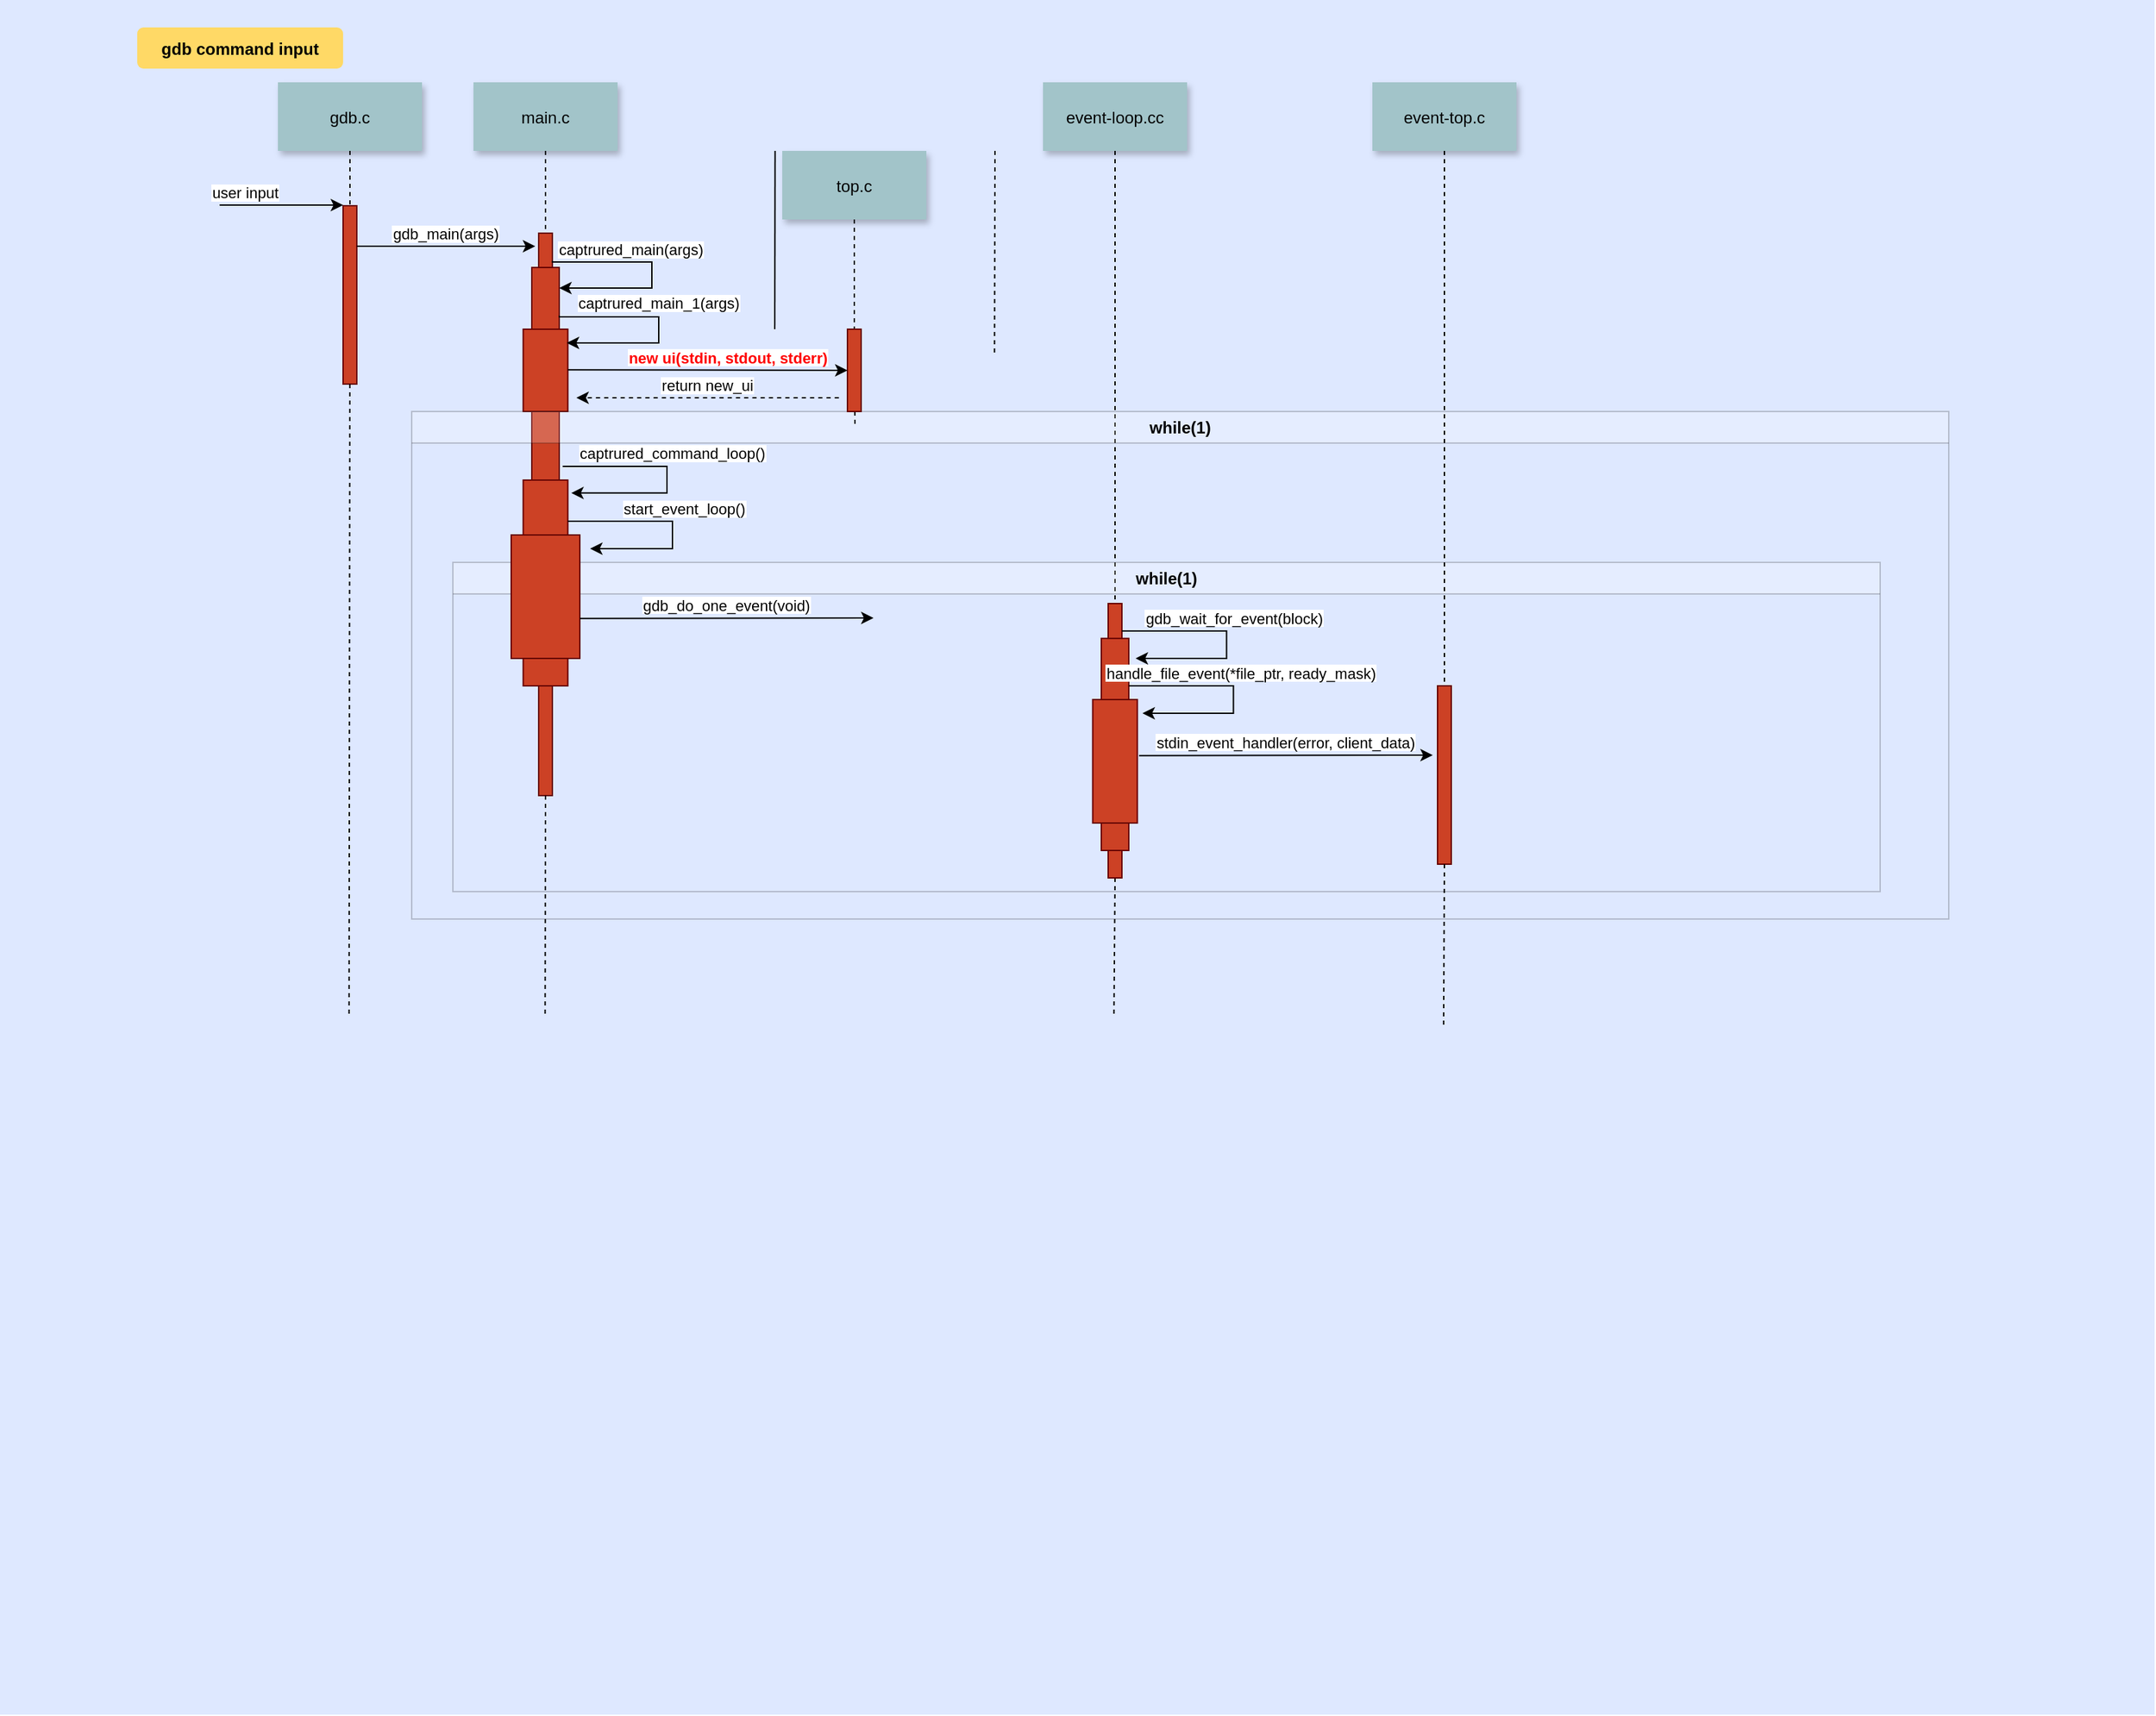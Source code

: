 <mxfile version="24.0.7" type="github">
  <diagram name="Page-1" id="9361dd3d-8414-5efd-6122-117bd74ce7a7">
    <mxGraphModel dx="1834" dy="798" grid="1" gridSize="10" guides="1" tooltips="1" connect="1" arrows="1" fold="1" page="0" pageScale="1.5" pageWidth="826" pageHeight="1169" background="none" math="0" shadow="0">
      <root>
        <mxCell id="0" />
        <mxCell id="1" parent="0" />
        <mxCell id="69" value="" style="fillColor=#DEE8FF;strokeColor=none" parent="1" vertex="1">
          <mxGeometry x="-50" width="1570" height="1250" as="geometry" />
        </mxCell>
        <mxCell id="2" value="" style="fillColor=#CC4125;strokeColor=#660000" parent="1" vertex="1">
          <mxGeometry x="200" y="150" width="10" height="130" as="geometry" />
        </mxCell>
        <mxCell id="3" value="user input" style="edgeStyle=none;verticalLabelPosition=top;verticalAlign=bottom;labelPosition=left;align=right" parent="1" edge="1">
          <mxGeometry x="110" y="49.5" width="100" height="100" as="geometry">
            <mxPoint x="110" y="149.5" as="sourcePoint" />
            <mxPoint x="200" y="149.5" as="targetPoint" />
          </mxGeometry>
        </mxCell>
        <mxCell id="4" value="gdb.c" style="shadow=1;fillColor=#A2C4C9;strokeColor=none" parent="1" vertex="1">
          <mxGeometry x="152.5" y="60" width="105" height="50" as="geometry" />
        </mxCell>
        <mxCell id="6" value="" style="fillColor=#CC4125;strokeColor=#660000" parent="1" vertex="1">
          <mxGeometry x="342.5" y="170" width="10" height="410" as="geometry" />
        </mxCell>
        <mxCell id="7" value="main.c" style="shadow=1;fillColor=#A2C4C9;strokeColor=none" parent="1" vertex="1">
          <mxGeometry x="295" y="60" width="105" height="50" as="geometry" />
        </mxCell>
        <mxCell id="8" value="" style="edgeStyle=none;endArrow=none;dashed=1" parent="1" source="7" target="6" edge="1">
          <mxGeometry x="272.335" y="165" width="100" height="100" as="geometry">
            <mxPoint x="347.259" y="110" as="sourcePoint" />
            <mxPoint x="347.576" y="165" as="targetPoint" />
          </mxGeometry>
        </mxCell>
        <mxCell id="9" value="gdb_main(args)" style="edgeStyle=none;verticalLabelPosition=top;verticalAlign=bottom" parent="1" edge="1">
          <mxGeometry x="220" y="92" width="100" height="100" as="geometry">
            <mxPoint x="210" y="179.5" as="sourcePoint" />
            <mxPoint x="340" y="179.5" as="targetPoint" />
          </mxGeometry>
        </mxCell>
        <mxCell id="13" value="captrured_main(args)" style="edgeStyle=orthogonalEdgeStyle;verticalLabelPosition=top;verticalAlign=bottom;exitX=1.25;exitY=0.213;exitDx=0;exitDy=0;flowAnimation=0;rounded=0;strokeColor=default;jumpStyle=none;shadow=0;comic=0;noJump=0;exitPerimeter=0;" parent="1" edge="1" target="NpjNhpAdD-cPr5dTdstZ-95">
          <mxGeometry width="100" height="100" as="geometry">
            <mxPoint x="352.5" y="190.0" as="sourcePoint" />
            <mxPoint x="360" y="230" as="targetPoint" />
            <Array as="points">
              <mxPoint x="353" y="191" />
              <mxPoint x="425" y="191" />
              <mxPoint x="425" y="210" />
            </Array>
            <mxPoint x="55" y="-9" as="offset" />
          </mxGeometry>
        </mxCell>
        <mxCell id="16" value="" style="edgeStyle=none;endArrow=none" parent="1" target="17" edge="1">
          <mxGeometry x="437.043" y="270" width="100" height="100" as="geometry">
            <mxPoint x="514.784" y="110" as="sourcePoint" />
            <mxPoint x="514.543" y="240.0" as="targetPoint" />
          </mxGeometry>
        </mxCell>
        <mxCell id="23" value="" style="edgeStyle=none;endArrow=none;dashed=1" parent="1" target="21" edge="1">
          <mxGeometry x="614.488" y="175.0" width="100" height="100" as="geometry">
            <mxPoint x="675" y="110" as="sourcePoint" />
            <mxPoint x="674.653" y="260" as="targetPoint" />
          </mxGeometry>
        </mxCell>
        <mxCell id="24" value="event-loop.cc" style="shadow=1;fillColor=#A2C4C9;strokeColor=none" parent="1" vertex="1">
          <mxGeometry x="710" y="60" width="105" height="50" as="geometry" />
        </mxCell>
        <mxCell id="25" value="" style="edgeStyle=none;endArrow=none;dashed=1" parent="1" source="24" target="26" edge="1">
          <mxGeometry x="727.335" y="165" width="100" height="100" as="geometry">
            <mxPoint x="972.259" y="110" as="sourcePoint" />
            <mxPoint x="972.576" y="165" as="targetPoint" />
          </mxGeometry>
        </mxCell>
        <mxCell id="33" value="" style="edgeStyle=elbowEdgeStyle;elbow=horizontal;endArrow=none;dashed=1" parent="1" source="4" target="2" edge="1">
          <mxGeometry x="230.0" y="310" width="100" height="100" as="geometry">
            <mxPoint x="230.0" y="410" as="sourcePoint" />
            <mxPoint x="330" y="310" as="targetPoint" />
          </mxGeometry>
        </mxCell>
        <mxCell id="44" value="" style="edgeStyle=none;dashed=1;endArrow=none;entryX=0.162;entryY=0.592;entryDx=0;entryDy=0;entryPerimeter=0;" parent="1" source="2" target="69" edge="1">
          <mxGeometry x="50" y="300" width="100" height="100" as="geometry">
            <mxPoint x="50" y="400" as="sourcePoint" />
            <mxPoint x="205" y="360" as="targetPoint" />
          </mxGeometry>
        </mxCell>
        <mxCell id="71" value="gdb command input" style="rounded=1;fontStyle=1;fillColor=#FFD966;strokeColor=none" parent="1" vertex="1">
          <mxGeometry x="50" y="20" width="150" height="30" as="geometry" />
        </mxCell>
        <mxCell id="NpjNhpAdD-cPr5dTdstZ-94" value="captrured_command_loop()" style="edgeStyle=orthogonalEdgeStyle;verticalLabelPosition=top;verticalAlign=bottom;flowAnimation=0;rounded=0;strokeColor=default;jumpStyle=none;shadow=0;comic=0;noJump=0;" edge="1" parent="1">
          <mxGeometry width="100" height="100" as="geometry">
            <mxPoint x="360" y="340" as="sourcePoint" />
            <mxPoint x="366.25" y="359.39" as="targetPoint" />
            <Array as="points">
              <mxPoint x="364" y="340" />
              <mxPoint x="436" y="340" />
              <mxPoint x="436" y="359" />
            </Array>
            <mxPoint x="77" y="-10" as="offset" />
          </mxGeometry>
        </mxCell>
        <mxCell id="NpjNhpAdD-cPr5dTdstZ-95" value="" style="fillColor=#CC4125;strokeColor=#660000" vertex="1" parent="1">
          <mxGeometry x="337.5" y="195" width="20" height="205" as="geometry" />
        </mxCell>
        <mxCell id="NpjNhpAdD-cPr5dTdstZ-96" value="" style="fillColor=#CC4125;strokeColor=#660000" vertex="1" parent="1">
          <mxGeometry x="331.25" y="240" width="32.5" height="60" as="geometry" />
        </mxCell>
        <mxCell id="NpjNhpAdD-cPr5dTdstZ-100" value="captrured_main_1(args)" style="edgeStyle=orthogonalEdgeStyle;verticalLabelPosition=top;verticalAlign=bottom;exitX=1.25;exitY=0.213;exitDx=0;exitDy=0;flowAnimation=0;rounded=0;strokeColor=default;jumpStyle=none;shadow=0;comic=0;noJump=0;exitPerimeter=0;" edge="1" parent="1">
          <mxGeometry width="100" height="100" as="geometry">
            <mxPoint x="357.5" y="230.0" as="sourcePoint" />
            <mxPoint x="363" y="250" as="targetPoint" />
            <Array as="points">
              <mxPoint x="358" y="231" />
              <mxPoint x="430" y="231" />
              <mxPoint x="430" y="250" />
            </Array>
            <mxPoint x="70" y="-10" as="offset" />
          </mxGeometry>
        </mxCell>
        <mxCell id="NpjNhpAdD-cPr5dTdstZ-102" value="" style="fillColor=#CC4125;strokeColor=#660000" vertex="1" parent="1">
          <mxGeometry x="331.25" y="350" width="32.5" height="150" as="geometry" />
        </mxCell>
        <mxCell id="NpjNhpAdD-cPr5dTdstZ-105" value="while(1)" style="swimlane;whiteSpace=wrap;html=1;opacity=20;swimlaneFillColor=none;" vertex="1" parent="1">
          <mxGeometry x="250" y="300" width="1120" height="370" as="geometry" />
        </mxCell>
        <mxCell id="NpjNhpAdD-cPr5dTdstZ-127" value="while(1)" style="swimlane;whiteSpace=wrap;html=1;opacity=20;container=0;" vertex="1" parent="1">
          <mxGeometry x="280" y="410" width="1040" height="240" as="geometry" />
        </mxCell>
        <mxCell id="NpjNhpAdD-cPr5dTdstZ-149" value="top.c" style="shadow=1;fillColor=#A2C4C9;strokeColor=none" vertex="1" parent="1">
          <mxGeometry x="520" y="110" width="105" height="50" as="geometry" />
        </mxCell>
        <mxCell id="NpjNhpAdD-cPr5dTdstZ-150" value="" style="edgeStyle=none;endArrow=none;dashed=1;" edge="1" source="NpjNhpAdD-cPr5dTdstZ-152" parent="1">
          <mxGeometry x="272.335" y="165" width="100" height="100" as="geometry">
            <mxPoint x="572.259" y="160" as="sourcePoint" />
            <mxPoint x="573" y="310" as="targetPoint" />
          </mxGeometry>
        </mxCell>
        <mxCell id="NpjNhpAdD-cPr5dTdstZ-153" value="" style="edgeStyle=none;endArrow=none;dashed=1" edge="1" parent="1" source="NpjNhpAdD-cPr5dTdstZ-149" target="NpjNhpAdD-cPr5dTdstZ-152">
          <mxGeometry x="272.335" y="165" width="100" height="100" as="geometry">
            <mxPoint x="573" y="160" as="sourcePoint" />
            <mxPoint x="573" y="290" as="targetPoint" />
          </mxGeometry>
        </mxCell>
        <mxCell id="NpjNhpAdD-cPr5dTdstZ-152" value="" style="fillColor=#CC4125;strokeColor=#660000" vertex="1" parent="1">
          <mxGeometry x="567.5" y="240" width="10" height="60" as="geometry" />
        </mxCell>
        <mxCell id="NpjNhpAdD-cPr5dTdstZ-154" value="new ui(stdin, stdout, stderr)" style="edgeStyle=none;verticalLabelPosition=top;verticalAlign=bottom;entryX=0;entryY=0.5;entryDx=0;entryDy=0;strokeColor=default;fontStyle=1;fontColor=#ff0000;" edge="1" parent="1" target="NpjNhpAdD-cPr5dTdstZ-152">
          <mxGeometry width="100" height="100" as="geometry">
            <mxPoint x="363.75" y="269.58" as="sourcePoint" />
            <mxPoint x="554.48" y="269.58" as="targetPoint" />
            <mxPoint x="15" as="offset" />
          </mxGeometry>
        </mxCell>
        <mxCell id="NpjNhpAdD-cPr5dTdstZ-155" value="return new_ui" style="edgeStyle=none;verticalLabelPosition=top;verticalAlign=bottom;entryX=0.389;entryY=0.216;entryDx=0;entryDy=0;entryPerimeter=0;dashed=1;" edge="1" parent="1">
          <mxGeometry x="220" y="92" width="100" height="100" as="geometry">
            <mxPoint x="561.25" y="290" as="sourcePoint" />
            <mxPoint x="370" y="290" as="targetPoint" />
          </mxGeometry>
        </mxCell>
        <mxCell id="NpjNhpAdD-cPr5dTdstZ-157" value="event-top.c" style="shadow=1;fillColor=#A2C4C9;strokeColor=none" vertex="1" parent="1">
          <mxGeometry x="950" y="60" width="105" height="50" as="geometry" />
        </mxCell>
        <mxCell id="NpjNhpAdD-cPr5dTdstZ-158" value="" style="edgeStyle=none;endArrow=none;dashed=1;entryX=0.5;entryY=0;entryDx=0;entryDy=0;" edge="1" source="NpjNhpAdD-cPr5dTdstZ-157" parent="1" target="NpjNhpAdD-cPr5dTdstZ-161">
          <mxGeometry x="727.335" y="165" width="100" height="100" as="geometry">
            <mxPoint x="1212.259" y="110" as="sourcePoint" />
            <mxPoint x="1002" y="670" as="targetPoint" />
          </mxGeometry>
        </mxCell>
        <mxCell id="NpjNhpAdD-cPr5dTdstZ-161" value="" style="fillColor=#CC4125;strokeColor=#660000" vertex="1" parent="1">
          <mxGeometry x="997.5" y="500" width="10" height="130" as="geometry" />
        </mxCell>
        <mxCell id="NpjNhpAdD-cPr5dTdstZ-162" value="stdin_event_handler(error, client_data)" style="edgeStyle=elbowEdgeStyle;elbow=vertical;verticalLabelPosition=top;verticalAlign=bottom;entryX=-0.1;entryY=0.362;entryDx=0;entryDy=0;entryPerimeter=0;" edge="1" parent="1">
          <mxGeometry x="250" y="-38.264" width="100" height="100" as="geometry">
            <mxPoint x="780" y="550.82" as="sourcePoint" />
            <mxPoint x="994" y="550.004" as="targetPoint" />
            <Array as="points" />
          </mxGeometry>
        </mxCell>
        <mxCell id="NpjNhpAdD-cPr5dTdstZ-163" value="" style="edgeStyle=none;endArrow=none;dashed=1;exitX=0.5;exitY=1;exitDx=0;exitDy=0;entryX=0.253;entryY=0.592;entryDx=0;entryDy=0;entryPerimeter=0;" edge="1" parent="1" source="6" target="69">
          <mxGeometry x="376.571" y="339.697" width="100" height="100" as="geometry">
            <mxPoint x="347.58" y="615.83" as="sourcePoint" />
            <mxPoint x="347.08" y="649.997" as="targetPoint" />
          </mxGeometry>
        </mxCell>
        <mxCell id="NpjNhpAdD-cPr5dTdstZ-164" value="" style="edgeStyle=none;endArrow=none;dashed=1;exitX=0.5;exitY=1;exitDx=0;exitDy=0;entryX=0.517;entryY=0.592;entryDx=0;entryDy=0;entryPerimeter=0;" edge="1" parent="1" source="26" target="69">
          <mxGeometry x="376.571" y="339.697" width="100" height="100" as="geometry">
            <mxPoint x="762.58" y="660" as="sourcePoint" />
            <mxPoint x="762.08" y="694.167" as="targetPoint" />
          </mxGeometry>
        </mxCell>
        <mxCell id="NpjNhpAdD-cPr5dTdstZ-166" value="" style="edgeStyle=none;endArrow=none;dashed=1;exitX=0.5;exitY=1;exitDx=0;exitDy=0;entryX=0.67;entryY=0.6;entryDx=0;entryDy=0;entryPerimeter=0;" edge="1" parent="1" source="NpjNhpAdD-cPr5dTdstZ-161" target="69">
          <mxGeometry x="376.571" y="339.697" width="100" height="100" as="geometry">
            <mxPoint x="1002.58" y="635.83" as="sourcePoint" />
            <mxPoint x="1002.08" y="669.997" as="targetPoint" />
          </mxGeometry>
        </mxCell>
        <mxCell id="NpjNhpAdD-cPr5dTdstZ-107" value="" style="fillColor=#CC4125;strokeColor=#660000" vertex="1" parent="1">
          <mxGeometry x="322.5" y="390" width="50" height="90" as="geometry" />
        </mxCell>
        <mxCell id="NpjNhpAdD-cPr5dTdstZ-106" value="start_event_loop()" style="edgeStyle=orthogonalEdgeStyle;verticalLabelPosition=top;verticalAlign=bottom;flowAnimation=0;rounded=0;strokeColor=default;jumpStyle=none;shadow=0;comic=0;noJump=0;" edge="1" parent="1">
          <mxGeometry width="100" height="100" as="geometry">
            <mxPoint x="363.75" y="380.04" as="sourcePoint" />
            <mxPoint x="380" y="400" as="targetPoint" />
            <Array as="points">
              <mxPoint x="440" y="380" />
              <mxPoint x="440" y="400" />
            </Array>
            <mxPoint x="77" y="-10" as="offset" />
          </mxGeometry>
        </mxCell>
        <mxCell id="34" value="gdb_do_one_event(void)" style="edgeStyle=elbowEdgeStyle;elbow=vertical;verticalLabelPosition=top;verticalAlign=bottom;entryX=-0.1;entryY=0.362;entryDx=0;entryDy=0;entryPerimeter=0;" parent="1" edge="1">
          <mxGeometry x="550" y="261.736" width="100" height="100" as="geometry">
            <mxPoint x="372.5" y="450.82" as="sourcePoint" />
            <mxPoint x="586.5" y="450.004" as="targetPoint" />
            <Array as="points" />
          </mxGeometry>
        </mxCell>
        <mxCell id="26" value="" style="fillColor=#CC4125;strokeColor=#660000" parent="1" vertex="1">
          <mxGeometry x="757.49" y="440" width="10" height="200" as="geometry" />
        </mxCell>
        <mxCell id="NpjNhpAdD-cPr5dTdstZ-138" value="" style="fillColor=#CC4125;strokeColor=#660000" vertex="1" parent="1">
          <mxGeometry x="752.49" y="465.41" width="20" height="154.59" as="geometry" />
        </mxCell>
        <mxCell id="NpjNhpAdD-cPr5dTdstZ-136" value="gdb_wait_for_event(block)" style="edgeStyle=orthogonalEdgeStyle;verticalLabelPosition=top;verticalAlign=bottom;flowAnimation=0;rounded=0;strokeColor=default;jumpStyle=none;shadow=0;comic=0;noJump=0;" edge="1" parent="1">
          <mxGeometry x="-300" y="-290" width="100" height="100" as="geometry">
            <mxPoint x="767.49" y="460" as="sourcePoint" />
            <mxPoint x="777.49" y="479.96" as="targetPoint" />
            <Array as="points">
              <mxPoint x="843.74" y="459.96" />
              <mxPoint x="843.74" y="479.96" />
            </Array>
            <mxPoint x="77" y="-10" as="offset" />
          </mxGeometry>
        </mxCell>
        <mxCell id="NpjNhpAdD-cPr5dTdstZ-144" value="handle_file_event(*file_ptr, ready_mask)" style="edgeStyle=orthogonalEdgeStyle;verticalLabelPosition=top;verticalAlign=bottom;flowAnimation=0;rounded=0;strokeColor=default;jumpStyle=none;shadow=0;comic=0;noJump=0;" edge="1" parent="1">
          <mxGeometry x="-610" y="-700" width="100" height="100" as="geometry">
            <mxPoint x="772.49" y="500" as="sourcePoint" />
            <mxPoint x="782.49" y="519.96" as="targetPoint" />
            <Array as="points">
              <mxPoint x="848.74" y="499.96" />
              <mxPoint x="848.74" y="519.96" />
            </Array>
            <mxPoint x="77" y="-10" as="offset" />
          </mxGeometry>
        </mxCell>
        <mxCell id="NpjNhpAdD-cPr5dTdstZ-143" value="" style="fillColor=#CC4125;strokeColor=#660000" vertex="1" parent="1">
          <mxGeometry x="746.24" y="510" width="32.5" height="90" as="geometry" />
        </mxCell>
      </root>
    </mxGraphModel>
  </diagram>
</mxfile>
